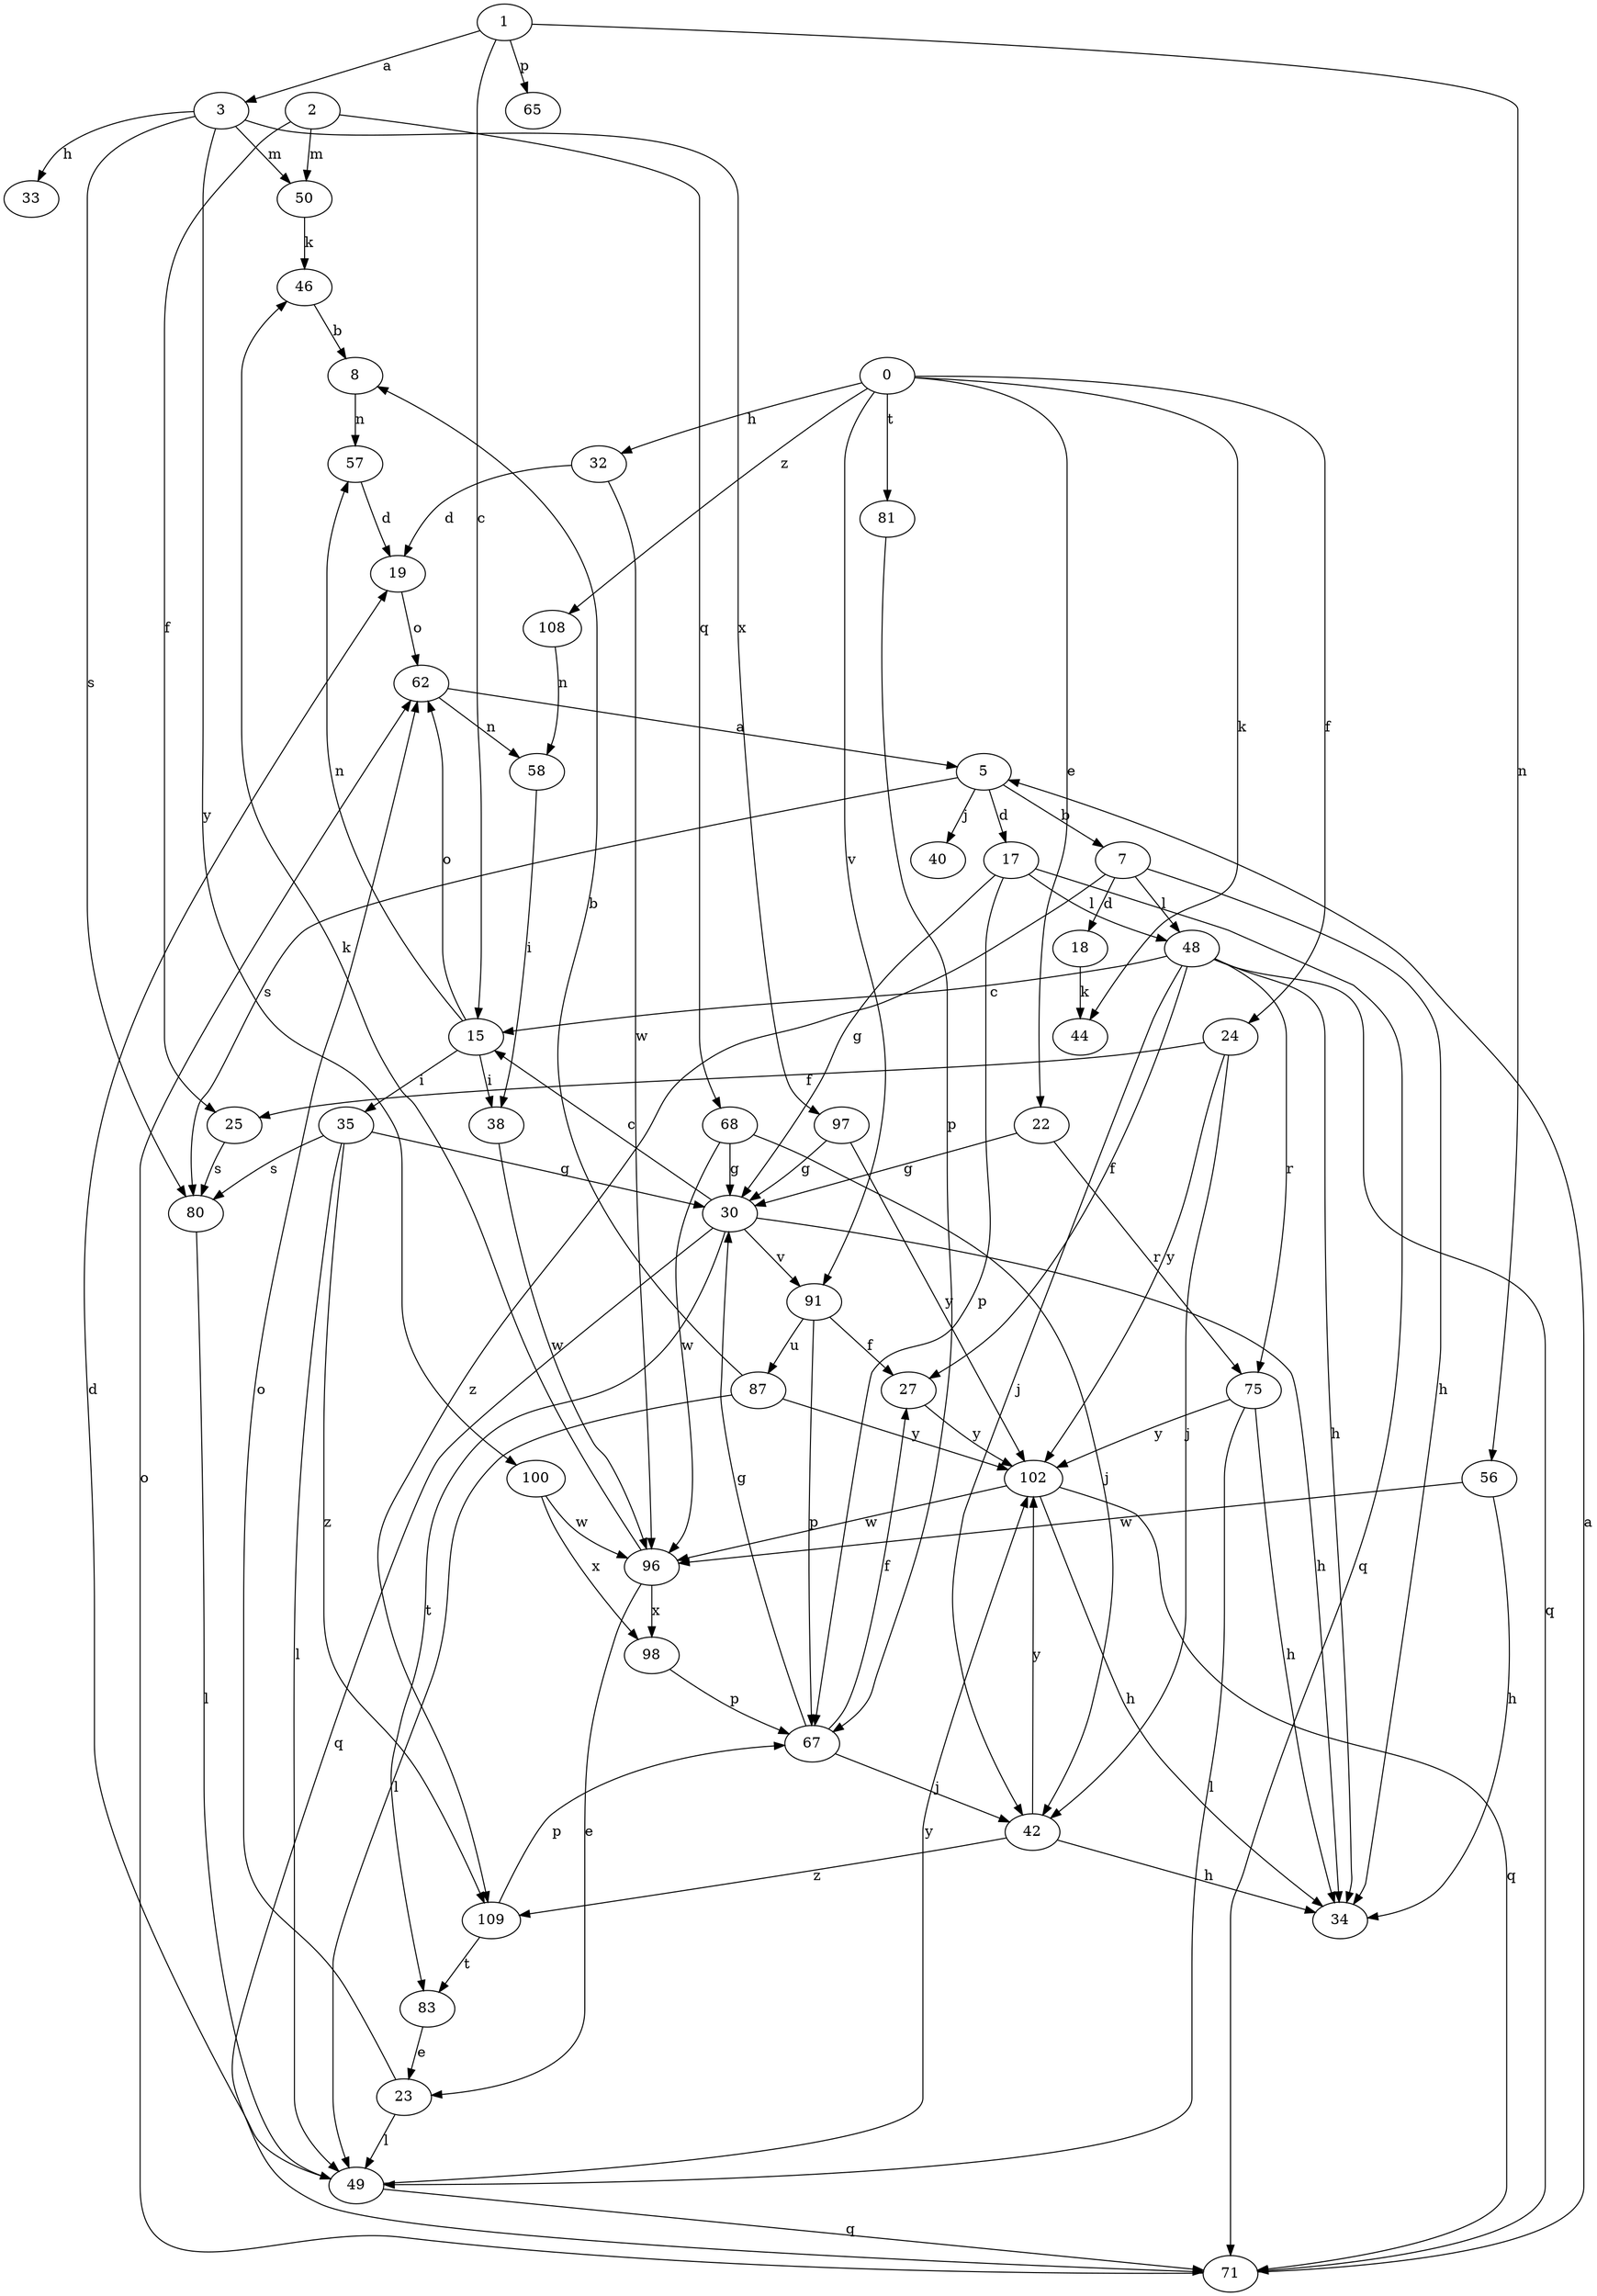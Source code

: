 strict digraph  {
1;
2;
3;
5;
7;
8;
15;
17;
18;
19;
22;
23;
24;
25;
27;
30;
32;
33;
34;
35;
38;
40;
42;
44;
46;
48;
49;
50;
56;
57;
58;
0;
62;
65;
67;
68;
71;
75;
80;
81;
83;
87;
91;
96;
97;
98;
100;
102;
108;
109;
1 -> 3  [label=a];
1 -> 15  [label=c];
1 -> 56  [label=n];
1 -> 65  [label=p];
2 -> 25  [label=f];
2 -> 50  [label=m];
2 -> 68  [label=q];
3 -> 33  [label=h];
3 -> 50  [label=m];
3 -> 80  [label=s];
3 -> 97  [label=x];
3 -> 100  [label=y];
5 -> 7  [label=b];
5 -> 17  [label=d];
5 -> 40  [label=j];
5 -> 80  [label=s];
7 -> 18  [label=d];
7 -> 34  [label=h];
7 -> 48  [label=l];
7 -> 109  [label=z];
8 -> 57  [label=n];
15 -> 35  [label=i];
15 -> 38  [label=i];
15 -> 57  [label=n];
15 -> 62  [label=o];
17 -> 30  [label=g];
17 -> 48  [label=l];
17 -> 67  [label=p];
17 -> 71  [label=q];
18 -> 44  [label=k];
19 -> 62  [label=o];
22 -> 30  [label=g];
22 -> 75  [label=r];
23 -> 49  [label=l];
23 -> 62  [label=o];
24 -> 25  [label=f];
24 -> 42  [label=j];
24 -> 102  [label=y];
25 -> 80  [label=s];
27 -> 102  [label=y];
30 -> 15  [label=c];
30 -> 34  [label=h];
30 -> 71  [label=q];
30 -> 83  [label=t];
30 -> 91  [label=v];
32 -> 19  [label=d];
32 -> 96  [label=w];
35 -> 30  [label=g];
35 -> 49  [label=l];
35 -> 80  [label=s];
35 -> 109  [label=z];
38 -> 96  [label=w];
42 -> 34  [label=h];
42 -> 102  [label=y];
42 -> 109  [label=z];
46 -> 8  [label=b];
48 -> 15  [label=c];
48 -> 27  [label=f];
48 -> 34  [label=h];
48 -> 42  [label=j];
48 -> 71  [label=q];
48 -> 75  [label=r];
49 -> 19  [label=d];
49 -> 71  [label=q];
49 -> 102  [label=y];
50 -> 46  [label=k];
56 -> 34  [label=h];
56 -> 96  [label=w];
57 -> 19  [label=d];
58 -> 38  [label=i];
0 -> 22  [label=e];
0 -> 24  [label=f];
0 -> 32  [label=h];
0 -> 44  [label=k];
0 -> 81  [label=t];
0 -> 91  [label=v];
0 -> 108  [label=z];
62 -> 5  [label=a];
62 -> 58  [label=n];
67 -> 27  [label=f];
67 -> 30  [label=g];
67 -> 42  [label=j];
68 -> 30  [label=g];
68 -> 42  [label=j];
68 -> 96  [label=w];
71 -> 5  [label=a];
71 -> 62  [label=o];
75 -> 34  [label=h];
75 -> 49  [label=l];
75 -> 102  [label=y];
80 -> 49  [label=l];
81 -> 67  [label=p];
83 -> 23  [label=e];
87 -> 8  [label=b];
87 -> 49  [label=l];
87 -> 102  [label=y];
91 -> 27  [label=f];
91 -> 67  [label=p];
91 -> 87  [label=u];
96 -> 23  [label=e];
96 -> 46  [label=k];
96 -> 98  [label=x];
97 -> 30  [label=g];
97 -> 102  [label=y];
98 -> 67  [label=p];
100 -> 96  [label=w];
100 -> 98  [label=x];
102 -> 34  [label=h];
102 -> 71  [label=q];
102 -> 96  [label=w];
108 -> 58  [label=n];
109 -> 67  [label=p];
109 -> 83  [label=t];
}
